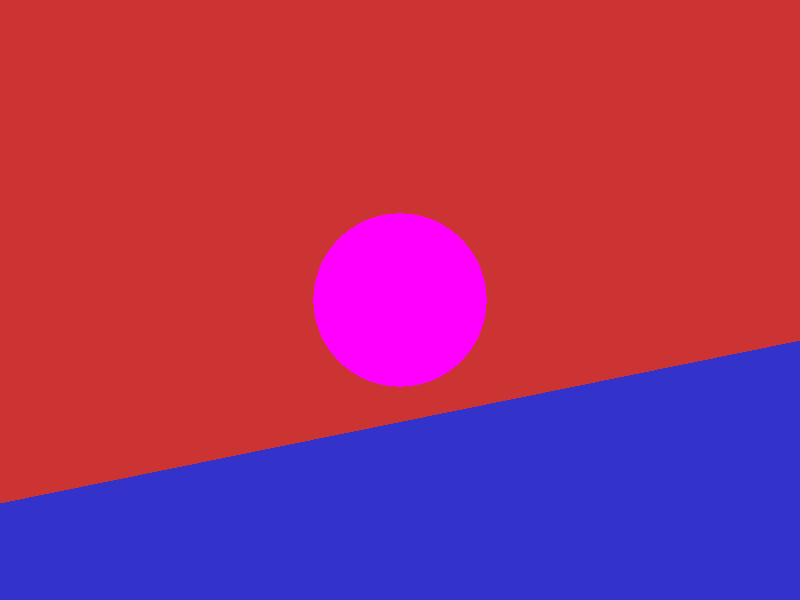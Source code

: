 // cs174, assignment 1 sample file (RIGHT HANDED)

camera {
  location  <0, 0, 14>
  up        <0,  1,  0>
  right     <1.33333, 0,  0>
  look_at   <0, 0, 0>
}


light_source {<-100, 100, 100> color rgb <1.5, 1.5, 1.5>}

sphere { <0, 0, 0>, 2
  pigment { color rgb <1.0, 0.0, 1.0>}
  finish {ambient 0.2 diffuse 0.4}
}

plane {<0, 1, 0>, -4
      pigment {color rgb <0.2, 0.2, 0.8>}
      finish {ambient 0.4 diffuse 0.8}
}

plane {<-.5, 0, .5>, -4
      pigment {color rgb <0.8, 0.2, 0.2>}
      finish {ambient 0.4 diffuse 0.8}
}

